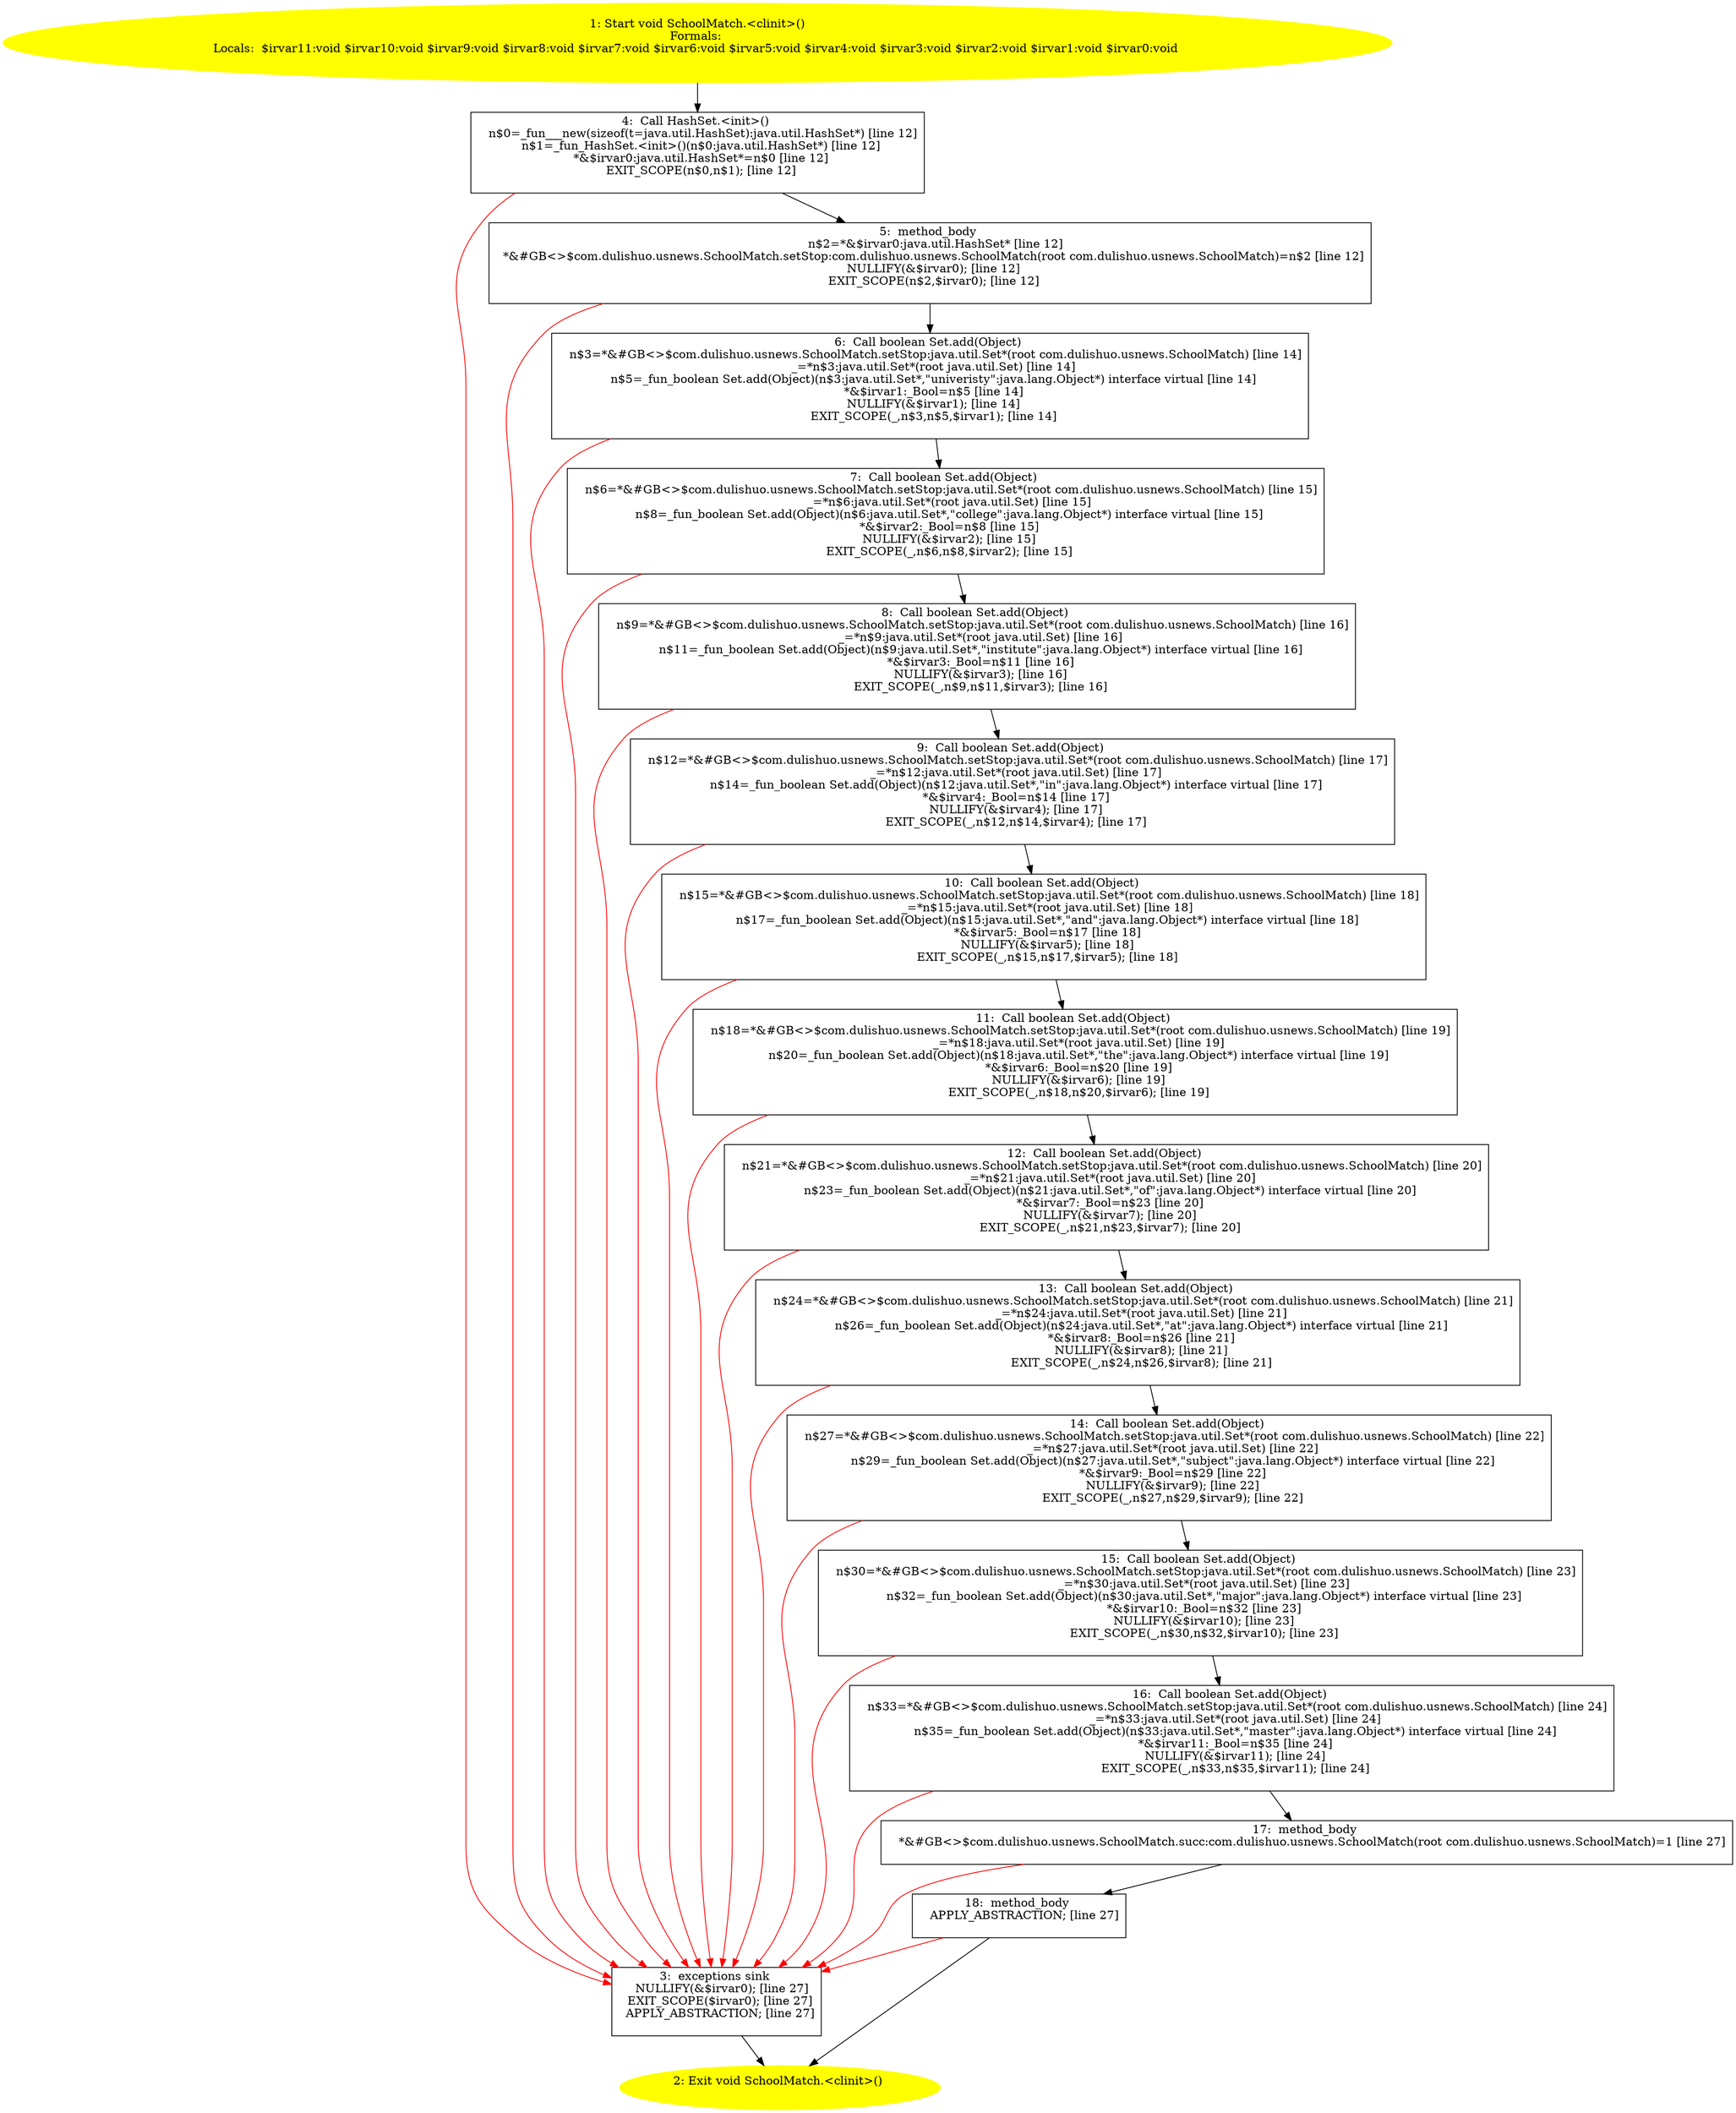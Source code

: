 /* @generated */
digraph cfg {
"com.dulishuo.usnews.SchoolMatch.<clinit>():void.e3d6b76fdaeaa95e984a8768cd7a647b_1" [label="1: Start void SchoolMatch.<clinit>()\nFormals: \nLocals:  $irvar11:void $irvar10:void $irvar9:void $irvar8:void $irvar7:void $irvar6:void $irvar5:void $irvar4:void $irvar3:void $irvar2:void $irvar1:void $irvar0:void \n  " color=yellow style=filled]
	

	 "com.dulishuo.usnews.SchoolMatch.<clinit>():void.e3d6b76fdaeaa95e984a8768cd7a647b_1" -> "com.dulishuo.usnews.SchoolMatch.<clinit>():void.e3d6b76fdaeaa95e984a8768cd7a647b_4" ;
"com.dulishuo.usnews.SchoolMatch.<clinit>():void.e3d6b76fdaeaa95e984a8768cd7a647b_2" [label="2: Exit void SchoolMatch.<clinit>() \n  " color=yellow style=filled]
	

"com.dulishuo.usnews.SchoolMatch.<clinit>():void.e3d6b76fdaeaa95e984a8768cd7a647b_3" [label="3:  exceptions sink \n   NULLIFY(&$irvar0); [line 27]\n  EXIT_SCOPE($irvar0); [line 27]\n  APPLY_ABSTRACTION; [line 27]\n " shape="box"]
	

	 "com.dulishuo.usnews.SchoolMatch.<clinit>():void.e3d6b76fdaeaa95e984a8768cd7a647b_3" -> "com.dulishuo.usnews.SchoolMatch.<clinit>():void.e3d6b76fdaeaa95e984a8768cd7a647b_2" ;
"com.dulishuo.usnews.SchoolMatch.<clinit>():void.e3d6b76fdaeaa95e984a8768cd7a647b_4" [label="4:  Call HashSet.<init>() \n   n$0=_fun___new(sizeof(t=java.util.HashSet):java.util.HashSet*) [line 12]\n  n$1=_fun_HashSet.<init>()(n$0:java.util.HashSet*) [line 12]\n  *&$irvar0:java.util.HashSet*=n$0 [line 12]\n  EXIT_SCOPE(n$0,n$1); [line 12]\n " shape="box"]
	

	 "com.dulishuo.usnews.SchoolMatch.<clinit>():void.e3d6b76fdaeaa95e984a8768cd7a647b_4" -> "com.dulishuo.usnews.SchoolMatch.<clinit>():void.e3d6b76fdaeaa95e984a8768cd7a647b_5" ;
	 "com.dulishuo.usnews.SchoolMatch.<clinit>():void.e3d6b76fdaeaa95e984a8768cd7a647b_4" -> "com.dulishuo.usnews.SchoolMatch.<clinit>():void.e3d6b76fdaeaa95e984a8768cd7a647b_3" [color="red" ];
"com.dulishuo.usnews.SchoolMatch.<clinit>():void.e3d6b76fdaeaa95e984a8768cd7a647b_5" [label="5:  method_body \n   n$2=*&$irvar0:java.util.HashSet* [line 12]\n  *&#GB<>$com.dulishuo.usnews.SchoolMatch.setStop:com.dulishuo.usnews.SchoolMatch(root com.dulishuo.usnews.SchoolMatch)=n$2 [line 12]\n  NULLIFY(&$irvar0); [line 12]\n  EXIT_SCOPE(n$2,$irvar0); [line 12]\n " shape="box"]
	

	 "com.dulishuo.usnews.SchoolMatch.<clinit>():void.e3d6b76fdaeaa95e984a8768cd7a647b_5" -> "com.dulishuo.usnews.SchoolMatch.<clinit>():void.e3d6b76fdaeaa95e984a8768cd7a647b_6" ;
	 "com.dulishuo.usnews.SchoolMatch.<clinit>():void.e3d6b76fdaeaa95e984a8768cd7a647b_5" -> "com.dulishuo.usnews.SchoolMatch.<clinit>():void.e3d6b76fdaeaa95e984a8768cd7a647b_3" [color="red" ];
"com.dulishuo.usnews.SchoolMatch.<clinit>():void.e3d6b76fdaeaa95e984a8768cd7a647b_6" [label="6:  Call boolean Set.add(Object) \n   n$3=*&#GB<>$com.dulishuo.usnews.SchoolMatch.setStop:java.util.Set*(root com.dulishuo.usnews.SchoolMatch) [line 14]\n  _=*n$3:java.util.Set*(root java.util.Set) [line 14]\n  n$5=_fun_boolean Set.add(Object)(n$3:java.util.Set*,\"univeristy\":java.lang.Object*) interface virtual [line 14]\n  *&$irvar1:_Bool=n$5 [line 14]\n  NULLIFY(&$irvar1); [line 14]\n  EXIT_SCOPE(_,n$3,n$5,$irvar1); [line 14]\n " shape="box"]
	

	 "com.dulishuo.usnews.SchoolMatch.<clinit>():void.e3d6b76fdaeaa95e984a8768cd7a647b_6" -> "com.dulishuo.usnews.SchoolMatch.<clinit>():void.e3d6b76fdaeaa95e984a8768cd7a647b_7" ;
	 "com.dulishuo.usnews.SchoolMatch.<clinit>():void.e3d6b76fdaeaa95e984a8768cd7a647b_6" -> "com.dulishuo.usnews.SchoolMatch.<clinit>():void.e3d6b76fdaeaa95e984a8768cd7a647b_3" [color="red" ];
"com.dulishuo.usnews.SchoolMatch.<clinit>():void.e3d6b76fdaeaa95e984a8768cd7a647b_7" [label="7:  Call boolean Set.add(Object) \n   n$6=*&#GB<>$com.dulishuo.usnews.SchoolMatch.setStop:java.util.Set*(root com.dulishuo.usnews.SchoolMatch) [line 15]\n  _=*n$6:java.util.Set*(root java.util.Set) [line 15]\n  n$8=_fun_boolean Set.add(Object)(n$6:java.util.Set*,\"college\":java.lang.Object*) interface virtual [line 15]\n  *&$irvar2:_Bool=n$8 [line 15]\n  NULLIFY(&$irvar2); [line 15]\n  EXIT_SCOPE(_,n$6,n$8,$irvar2); [line 15]\n " shape="box"]
	

	 "com.dulishuo.usnews.SchoolMatch.<clinit>():void.e3d6b76fdaeaa95e984a8768cd7a647b_7" -> "com.dulishuo.usnews.SchoolMatch.<clinit>():void.e3d6b76fdaeaa95e984a8768cd7a647b_8" ;
	 "com.dulishuo.usnews.SchoolMatch.<clinit>():void.e3d6b76fdaeaa95e984a8768cd7a647b_7" -> "com.dulishuo.usnews.SchoolMatch.<clinit>():void.e3d6b76fdaeaa95e984a8768cd7a647b_3" [color="red" ];
"com.dulishuo.usnews.SchoolMatch.<clinit>():void.e3d6b76fdaeaa95e984a8768cd7a647b_8" [label="8:  Call boolean Set.add(Object) \n   n$9=*&#GB<>$com.dulishuo.usnews.SchoolMatch.setStop:java.util.Set*(root com.dulishuo.usnews.SchoolMatch) [line 16]\n  _=*n$9:java.util.Set*(root java.util.Set) [line 16]\n  n$11=_fun_boolean Set.add(Object)(n$9:java.util.Set*,\"institute\":java.lang.Object*) interface virtual [line 16]\n  *&$irvar3:_Bool=n$11 [line 16]\n  NULLIFY(&$irvar3); [line 16]\n  EXIT_SCOPE(_,n$9,n$11,$irvar3); [line 16]\n " shape="box"]
	

	 "com.dulishuo.usnews.SchoolMatch.<clinit>():void.e3d6b76fdaeaa95e984a8768cd7a647b_8" -> "com.dulishuo.usnews.SchoolMatch.<clinit>():void.e3d6b76fdaeaa95e984a8768cd7a647b_9" ;
	 "com.dulishuo.usnews.SchoolMatch.<clinit>():void.e3d6b76fdaeaa95e984a8768cd7a647b_8" -> "com.dulishuo.usnews.SchoolMatch.<clinit>():void.e3d6b76fdaeaa95e984a8768cd7a647b_3" [color="red" ];
"com.dulishuo.usnews.SchoolMatch.<clinit>():void.e3d6b76fdaeaa95e984a8768cd7a647b_9" [label="9:  Call boolean Set.add(Object) \n   n$12=*&#GB<>$com.dulishuo.usnews.SchoolMatch.setStop:java.util.Set*(root com.dulishuo.usnews.SchoolMatch) [line 17]\n  _=*n$12:java.util.Set*(root java.util.Set) [line 17]\n  n$14=_fun_boolean Set.add(Object)(n$12:java.util.Set*,\"in\":java.lang.Object*) interface virtual [line 17]\n  *&$irvar4:_Bool=n$14 [line 17]\n  NULLIFY(&$irvar4); [line 17]\n  EXIT_SCOPE(_,n$12,n$14,$irvar4); [line 17]\n " shape="box"]
	

	 "com.dulishuo.usnews.SchoolMatch.<clinit>():void.e3d6b76fdaeaa95e984a8768cd7a647b_9" -> "com.dulishuo.usnews.SchoolMatch.<clinit>():void.e3d6b76fdaeaa95e984a8768cd7a647b_10" ;
	 "com.dulishuo.usnews.SchoolMatch.<clinit>():void.e3d6b76fdaeaa95e984a8768cd7a647b_9" -> "com.dulishuo.usnews.SchoolMatch.<clinit>():void.e3d6b76fdaeaa95e984a8768cd7a647b_3" [color="red" ];
"com.dulishuo.usnews.SchoolMatch.<clinit>():void.e3d6b76fdaeaa95e984a8768cd7a647b_10" [label="10:  Call boolean Set.add(Object) \n   n$15=*&#GB<>$com.dulishuo.usnews.SchoolMatch.setStop:java.util.Set*(root com.dulishuo.usnews.SchoolMatch) [line 18]\n  _=*n$15:java.util.Set*(root java.util.Set) [line 18]\n  n$17=_fun_boolean Set.add(Object)(n$15:java.util.Set*,\"and\":java.lang.Object*) interface virtual [line 18]\n  *&$irvar5:_Bool=n$17 [line 18]\n  NULLIFY(&$irvar5); [line 18]\n  EXIT_SCOPE(_,n$15,n$17,$irvar5); [line 18]\n " shape="box"]
	

	 "com.dulishuo.usnews.SchoolMatch.<clinit>():void.e3d6b76fdaeaa95e984a8768cd7a647b_10" -> "com.dulishuo.usnews.SchoolMatch.<clinit>():void.e3d6b76fdaeaa95e984a8768cd7a647b_11" ;
	 "com.dulishuo.usnews.SchoolMatch.<clinit>():void.e3d6b76fdaeaa95e984a8768cd7a647b_10" -> "com.dulishuo.usnews.SchoolMatch.<clinit>():void.e3d6b76fdaeaa95e984a8768cd7a647b_3" [color="red" ];
"com.dulishuo.usnews.SchoolMatch.<clinit>():void.e3d6b76fdaeaa95e984a8768cd7a647b_11" [label="11:  Call boolean Set.add(Object) \n   n$18=*&#GB<>$com.dulishuo.usnews.SchoolMatch.setStop:java.util.Set*(root com.dulishuo.usnews.SchoolMatch) [line 19]\n  _=*n$18:java.util.Set*(root java.util.Set) [line 19]\n  n$20=_fun_boolean Set.add(Object)(n$18:java.util.Set*,\"the\":java.lang.Object*) interface virtual [line 19]\n  *&$irvar6:_Bool=n$20 [line 19]\n  NULLIFY(&$irvar6); [line 19]\n  EXIT_SCOPE(_,n$18,n$20,$irvar6); [line 19]\n " shape="box"]
	

	 "com.dulishuo.usnews.SchoolMatch.<clinit>():void.e3d6b76fdaeaa95e984a8768cd7a647b_11" -> "com.dulishuo.usnews.SchoolMatch.<clinit>():void.e3d6b76fdaeaa95e984a8768cd7a647b_12" ;
	 "com.dulishuo.usnews.SchoolMatch.<clinit>():void.e3d6b76fdaeaa95e984a8768cd7a647b_11" -> "com.dulishuo.usnews.SchoolMatch.<clinit>():void.e3d6b76fdaeaa95e984a8768cd7a647b_3" [color="red" ];
"com.dulishuo.usnews.SchoolMatch.<clinit>():void.e3d6b76fdaeaa95e984a8768cd7a647b_12" [label="12:  Call boolean Set.add(Object) \n   n$21=*&#GB<>$com.dulishuo.usnews.SchoolMatch.setStop:java.util.Set*(root com.dulishuo.usnews.SchoolMatch) [line 20]\n  _=*n$21:java.util.Set*(root java.util.Set) [line 20]\n  n$23=_fun_boolean Set.add(Object)(n$21:java.util.Set*,\"of\":java.lang.Object*) interface virtual [line 20]\n  *&$irvar7:_Bool=n$23 [line 20]\n  NULLIFY(&$irvar7); [line 20]\n  EXIT_SCOPE(_,n$21,n$23,$irvar7); [line 20]\n " shape="box"]
	

	 "com.dulishuo.usnews.SchoolMatch.<clinit>():void.e3d6b76fdaeaa95e984a8768cd7a647b_12" -> "com.dulishuo.usnews.SchoolMatch.<clinit>():void.e3d6b76fdaeaa95e984a8768cd7a647b_13" ;
	 "com.dulishuo.usnews.SchoolMatch.<clinit>():void.e3d6b76fdaeaa95e984a8768cd7a647b_12" -> "com.dulishuo.usnews.SchoolMatch.<clinit>():void.e3d6b76fdaeaa95e984a8768cd7a647b_3" [color="red" ];
"com.dulishuo.usnews.SchoolMatch.<clinit>():void.e3d6b76fdaeaa95e984a8768cd7a647b_13" [label="13:  Call boolean Set.add(Object) \n   n$24=*&#GB<>$com.dulishuo.usnews.SchoolMatch.setStop:java.util.Set*(root com.dulishuo.usnews.SchoolMatch) [line 21]\n  _=*n$24:java.util.Set*(root java.util.Set) [line 21]\n  n$26=_fun_boolean Set.add(Object)(n$24:java.util.Set*,\"at\":java.lang.Object*) interface virtual [line 21]\n  *&$irvar8:_Bool=n$26 [line 21]\n  NULLIFY(&$irvar8); [line 21]\n  EXIT_SCOPE(_,n$24,n$26,$irvar8); [line 21]\n " shape="box"]
	

	 "com.dulishuo.usnews.SchoolMatch.<clinit>():void.e3d6b76fdaeaa95e984a8768cd7a647b_13" -> "com.dulishuo.usnews.SchoolMatch.<clinit>():void.e3d6b76fdaeaa95e984a8768cd7a647b_14" ;
	 "com.dulishuo.usnews.SchoolMatch.<clinit>():void.e3d6b76fdaeaa95e984a8768cd7a647b_13" -> "com.dulishuo.usnews.SchoolMatch.<clinit>():void.e3d6b76fdaeaa95e984a8768cd7a647b_3" [color="red" ];
"com.dulishuo.usnews.SchoolMatch.<clinit>():void.e3d6b76fdaeaa95e984a8768cd7a647b_14" [label="14:  Call boolean Set.add(Object) \n   n$27=*&#GB<>$com.dulishuo.usnews.SchoolMatch.setStop:java.util.Set*(root com.dulishuo.usnews.SchoolMatch) [line 22]\n  _=*n$27:java.util.Set*(root java.util.Set) [line 22]\n  n$29=_fun_boolean Set.add(Object)(n$27:java.util.Set*,\"subject\":java.lang.Object*) interface virtual [line 22]\n  *&$irvar9:_Bool=n$29 [line 22]\n  NULLIFY(&$irvar9); [line 22]\n  EXIT_SCOPE(_,n$27,n$29,$irvar9); [line 22]\n " shape="box"]
	

	 "com.dulishuo.usnews.SchoolMatch.<clinit>():void.e3d6b76fdaeaa95e984a8768cd7a647b_14" -> "com.dulishuo.usnews.SchoolMatch.<clinit>():void.e3d6b76fdaeaa95e984a8768cd7a647b_15" ;
	 "com.dulishuo.usnews.SchoolMatch.<clinit>():void.e3d6b76fdaeaa95e984a8768cd7a647b_14" -> "com.dulishuo.usnews.SchoolMatch.<clinit>():void.e3d6b76fdaeaa95e984a8768cd7a647b_3" [color="red" ];
"com.dulishuo.usnews.SchoolMatch.<clinit>():void.e3d6b76fdaeaa95e984a8768cd7a647b_15" [label="15:  Call boolean Set.add(Object) \n   n$30=*&#GB<>$com.dulishuo.usnews.SchoolMatch.setStop:java.util.Set*(root com.dulishuo.usnews.SchoolMatch) [line 23]\n  _=*n$30:java.util.Set*(root java.util.Set) [line 23]\n  n$32=_fun_boolean Set.add(Object)(n$30:java.util.Set*,\"major\":java.lang.Object*) interface virtual [line 23]\n  *&$irvar10:_Bool=n$32 [line 23]\n  NULLIFY(&$irvar10); [line 23]\n  EXIT_SCOPE(_,n$30,n$32,$irvar10); [line 23]\n " shape="box"]
	

	 "com.dulishuo.usnews.SchoolMatch.<clinit>():void.e3d6b76fdaeaa95e984a8768cd7a647b_15" -> "com.dulishuo.usnews.SchoolMatch.<clinit>():void.e3d6b76fdaeaa95e984a8768cd7a647b_16" ;
	 "com.dulishuo.usnews.SchoolMatch.<clinit>():void.e3d6b76fdaeaa95e984a8768cd7a647b_15" -> "com.dulishuo.usnews.SchoolMatch.<clinit>():void.e3d6b76fdaeaa95e984a8768cd7a647b_3" [color="red" ];
"com.dulishuo.usnews.SchoolMatch.<clinit>():void.e3d6b76fdaeaa95e984a8768cd7a647b_16" [label="16:  Call boolean Set.add(Object) \n   n$33=*&#GB<>$com.dulishuo.usnews.SchoolMatch.setStop:java.util.Set*(root com.dulishuo.usnews.SchoolMatch) [line 24]\n  _=*n$33:java.util.Set*(root java.util.Set) [line 24]\n  n$35=_fun_boolean Set.add(Object)(n$33:java.util.Set*,\"master\":java.lang.Object*) interface virtual [line 24]\n  *&$irvar11:_Bool=n$35 [line 24]\n  NULLIFY(&$irvar11); [line 24]\n  EXIT_SCOPE(_,n$33,n$35,$irvar11); [line 24]\n " shape="box"]
	

	 "com.dulishuo.usnews.SchoolMatch.<clinit>():void.e3d6b76fdaeaa95e984a8768cd7a647b_16" -> "com.dulishuo.usnews.SchoolMatch.<clinit>():void.e3d6b76fdaeaa95e984a8768cd7a647b_17" ;
	 "com.dulishuo.usnews.SchoolMatch.<clinit>():void.e3d6b76fdaeaa95e984a8768cd7a647b_16" -> "com.dulishuo.usnews.SchoolMatch.<clinit>():void.e3d6b76fdaeaa95e984a8768cd7a647b_3" [color="red" ];
"com.dulishuo.usnews.SchoolMatch.<clinit>():void.e3d6b76fdaeaa95e984a8768cd7a647b_17" [label="17:  method_body \n   *&#GB<>$com.dulishuo.usnews.SchoolMatch.succ:com.dulishuo.usnews.SchoolMatch(root com.dulishuo.usnews.SchoolMatch)=1 [line 27]\n " shape="box"]
	

	 "com.dulishuo.usnews.SchoolMatch.<clinit>():void.e3d6b76fdaeaa95e984a8768cd7a647b_17" -> "com.dulishuo.usnews.SchoolMatch.<clinit>():void.e3d6b76fdaeaa95e984a8768cd7a647b_18" ;
	 "com.dulishuo.usnews.SchoolMatch.<clinit>():void.e3d6b76fdaeaa95e984a8768cd7a647b_17" -> "com.dulishuo.usnews.SchoolMatch.<clinit>():void.e3d6b76fdaeaa95e984a8768cd7a647b_3" [color="red" ];
"com.dulishuo.usnews.SchoolMatch.<clinit>():void.e3d6b76fdaeaa95e984a8768cd7a647b_18" [label="18:  method_body \n   APPLY_ABSTRACTION; [line 27]\n " shape="box"]
	

	 "com.dulishuo.usnews.SchoolMatch.<clinit>():void.e3d6b76fdaeaa95e984a8768cd7a647b_18" -> "com.dulishuo.usnews.SchoolMatch.<clinit>():void.e3d6b76fdaeaa95e984a8768cd7a647b_2" ;
	 "com.dulishuo.usnews.SchoolMatch.<clinit>():void.e3d6b76fdaeaa95e984a8768cd7a647b_18" -> "com.dulishuo.usnews.SchoolMatch.<clinit>():void.e3d6b76fdaeaa95e984a8768cd7a647b_3" [color="red" ];
}
